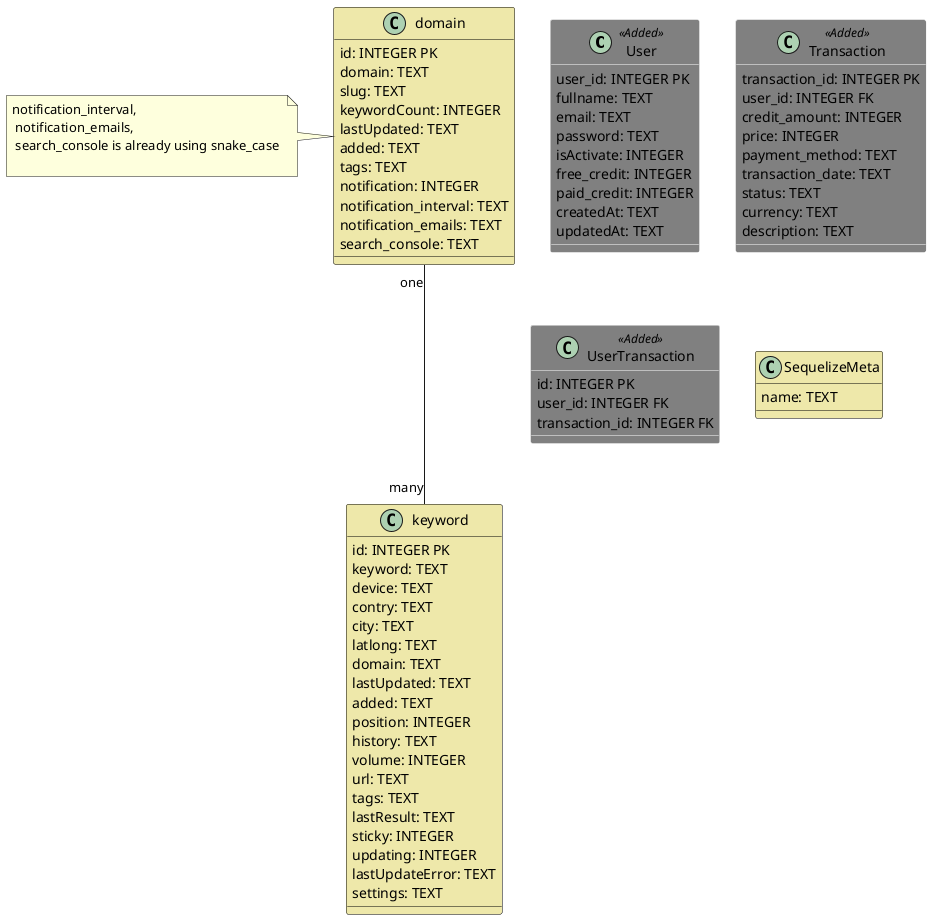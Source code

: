 @startuml SerpUpdate

skinparam class {
BackgroundColor PaleGoldenRod
BorderColor Black
BorderColor<<Added>> White
BackgroundColor<<Added>> Gray
BorderColor<<Added>> White
}

class User {
    user_id: INTEGER PK
    fullname: TEXT
    email: TEXT
    password: TEXT
    isActivate: INTEGER
    free_credit: INTEGER
    paid_credit: INTEGER
    createdAt: TEXT
    updatedAt: TEXT
}
class Transaction {
    transaction_id: INTEGER PK
    user_id: INTEGER FK
    credit_amount: INTEGER
    price: INTEGER
    payment_method: TEXT
    transaction_date: TEXT
    status: TEXT
    currency: TEXT
    description: TEXT
}
class UserTransaction {
    id: INTEGER PK
    user_id: INTEGER FK
    transaction_id: INTEGER FK
}

class SequelizeMeta{
    name: TEXT
}

class domain {
    id: INTEGER PK
    domain: TEXT
    slug: TEXT
    keywordCount: INTEGER
    lastUpdated: TEXT
    added: TEXT
    tags: TEXT
    notification: INTEGER
    notification_interval: TEXT
    notification_emails: TEXT
    search_console: TEXT
}

note left: notification_interval, \n notification_emails, \n search_console is already using snake_case \n 

class keyword {
    id: INTEGER PK
    keyword: TEXT
    device: TEXT
    contry: TEXT
    city: TEXT
    latlong: TEXT
    domain: TEXT
    lastUpdated: TEXT
    added: TEXT
    position: INTEGER
    history: TEXT
    volume: INTEGER
    url: TEXT
    tags: TEXT
    lastResult: TEXT
    sticky: INTEGER
    updating: INTEGER
    lastUpdateError: TEXT
    settings: TEXT
    

}

domain "one" --- "many" keyword

class User <<Added>>
class Transaction <<Added>>
class UserTransaction <<Added>>


@enduml